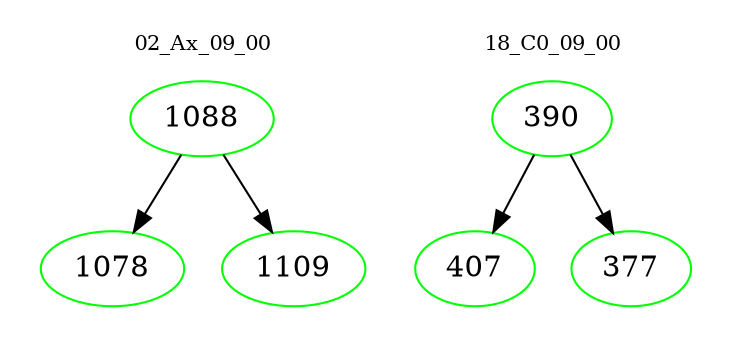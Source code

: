 digraph{
subgraph cluster_0 {
color = white
label = "02_Ax_09_00";
fontsize=10;
T0_1088 [label="1088", color="green"]
T0_1088 -> T0_1078 [color="black"]
T0_1078 [label="1078", color="green"]
T0_1088 -> T0_1109 [color="black"]
T0_1109 [label="1109", color="green"]
}
subgraph cluster_1 {
color = white
label = "18_C0_09_00";
fontsize=10;
T1_390 [label="390", color="green"]
T1_390 -> T1_407 [color="black"]
T1_407 [label="407", color="green"]
T1_390 -> T1_377 [color="black"]
T1_377 [label="377", color="green"]
}
}
